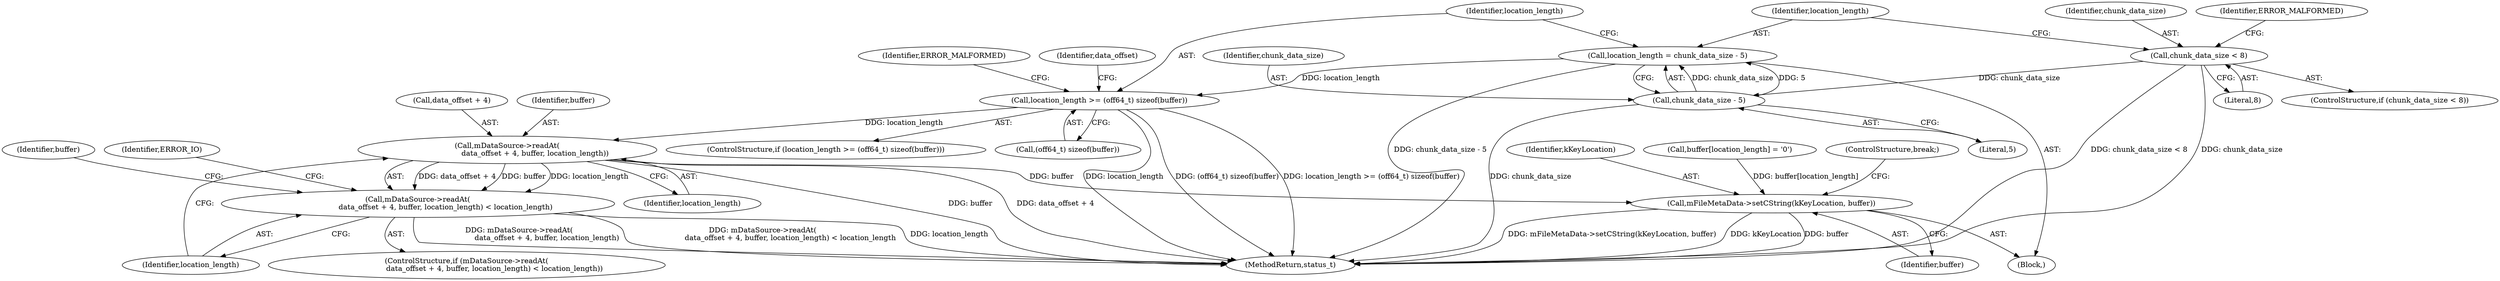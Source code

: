 digraph "0_Android_e7142a0703bc93f75e213e96ebc19000022afed9@API" {
"1002217" [label="(Call,mDataSource->readAt(\n                        data_offset + 4, buffer, location_length))"];
"1002206" [label="(Call,location_length >= (off64_t) sizeof(buffer))"];
"1002200" [label="(Call,location_length = chunk_data_size - 5)"];
"1002202" [label="(Call,chunk_data_size - 5)"];
"1002192" [label="(Call,chunk_data_size < 8)"];
"1002216" [label="(Call,mDataSource->readAt(\n                        data_offset + 4, buffer, location_length) < location_length)"];
"1002232" [label="(Call,mFileMetaData->setCString(kKeyLocation, buffer))"];
"1002217" [label="(Call,mDataSource->readAt(\n                        data_offset + 4, buffer, location_length))"];
"1002191" [label="(ControlStructure,if (chunk_data_size < 8))"];
"1002229" [label="(Identifier,buffer)"];
"1002227" [label="(Call,buffer[location_length] = '\0')"];
"1002200" [label="(Call,location_length = chunk_data_size - 5)"];
"1002207" [label="(Identifier,location_length)"];
"1002216" [label="(Call,mDataSource->readAt(\n                        data_offset + 4, buffer, location_length) < location_length)"];
"1002222" [label="(Identifier,location_length)"];
"1002215" [label="(ControlStructure,if (mDataSource->readAt(\n                        data_offset + 4, buffer, location_length) < location_length))"];
"1002193" [label="(Identifier,chunk_data_size)"];
"1002214" [label="(Identifier,ERROR_MALFORMED)"];
"1002232" [label="(Call,mFileMetaData->setCString(kKeyLocation, buffer))"];
"1002205" [label="(ControlStructure,if (location_length >= (off64_t) sizeof(buffer)))"];
"1002223" [label="(Identifier,location_length)"];
"1002219" [label="(Identifier,data_offset)"];
"1002208" [label="(Call,(off64_t) sizeof(buffer))"];
"1002234" [label="(Identifier,buffer)"];
"1002202" [label="(Call,chunk_data_size - 5)"];
"1003275" [label="(MethodReturn,status_t)"];
"1002218" [label="(Call,data_offset + 4)"];
"1002194" [label="(Literal,8)"];
"1002235" [label="(ControlStructure,break;)"];
"1002233" [label="(Identifier,kKeyLocation)"];
"1002204" [label="(Literal,5)"];
"1002221" [label="(Identifier,buffer)"];
"1002206" [label="(Call,location_length >= (off64_t) sizeof(buffer))"];
"1002226" [label="(Identifier,ERROR_IO)"];
"1002197" [label="(Identifier,ERROR_MALFORMED)"];
"1002201" [label="(Identifier,location_length)"];
"1002186" [label="(Block,)"];
"1002203" [label="(Identifier,chunk_data_size)"];
"1002192" [label="(Call,chunk_data_size < 8)"];
"1002217" -> "1002216"  [label="AST: "];
"1002217" -> "1002222"  [label="CFG: "];
"1002218" -> "1002217"  [label="AST: "];
"1002221" -> "1002217"  [label="AST: "];
"1002222" -> "1002217"  [label="AST: "];
"1002223" -> "1002217"  [label="CFG: "];
"1002217" -> "1003275"  [label="DDG: buffer"];
"1002217" -> "1003275"  [label="DDG: data_offset + 4"];
"1002217" -> "1002216"  [label="DDG: data_offset + 4"];
"1002217" -> "1002216"  [label="DDG: buffer"];
"1002217" -> "1002216"  [label="DDG: location_length"];
"1002206" -> "1002217"  [label="DDG: location_length"];
"1002217" -> "1002232"  [label="DDG: buffer"];
"1002206" -> "1002205"  [label="AST: "];
"1002206" -> "1002208"  [label="CFG: "];
"1002207" -> "1002206"  [label="AST: "];
"1002208" -> "1002206"  [label="AST: "];
"1002214" -> "1002206"  [label="CFG: "];
"1002219" -> "1002206"  [label="CFG: "];
"1002206" -> "1003275"  [label="DDG: location_length"];
"1002206" -> "1003275"  [label="DDG: (off64_t) sizeof(buffer)"];
"1002206" -> "1003275"  [label="DDG: location_length >= (off64_t) sizeof(buffer)"];
"1002200" -> "1002206"  [label="DDG: location_length"];
"1002200" -> "1002186"  [label="AST: "];
"1002200" -> "1002202"  [label="CFG: "];
"1002201" -> "1002200"  [label="AST: "];
"1002202" -> "1002200"  [label="AST: "];
"1002207" -> "1002200"  [label="CFG: "];
"1002200" -> "1003275"  [label="DDG: chunk_data_size - 5"];
"1002202" -> "1002200"  [label="DDG: chunk_data_size"];
"1002202" -> "1002200"  [label="DDG: 5"];
"1002202" -> "1002204"  [label="CFG: "];
"1002203" -> "1002202"  [label="AST: "];
"1002204" -> "1002202"  [label="AST: "];
"1002202" -> "1003275"  [label="DDG: chunk_data_size"];
"1002192" -> "1002202"  [label="DDG: chunk_data_size"];
"1002192" -> "1002191"  [label="AST: "];
"1002192" -> "1002194"  [label="CFG: "];
"1002193" -> "1002192"  [label="AST: "];
"1002194" -> "1002192"  [label="AST: "];
"1002197" -> "1002192"  [label="CFG: "];
"1002201" -> "1002192"  [label="CFG: "];
"1002192" -> "1003275"  [label="DDG: chunk_data_size < 8"];
"1002192" -> "1003275"  [label="DDG: chunk_data_size"];
"1002216" -> "1002215"  [label="AST: "];
"1002216" -> "1002223"  [label="CFG: "];
"1002223" -> "1002216"  [label="AST: "];
"1002226" -> "1002216"  [label="CFG: "];
"1002229" -> "1002216"  [label="CFG: "];
"1002216" -> "1003275"  [label="DDG: location_length"];
"1002216" -> "1003275"  [label="DDG: mDataSource->readAt(\n                        data_offset + 4, buffer, location_length)"];
"1002216" -> "1003275"  [label="DDG: mDataSource->readAt(\n                        data_offset + 4, buffer, location_length) < location_length"];
"1002232" -> "1002186"  [label="AST: "];
"1002232" -> "1002234"  [label="CFG: "];
"1002233" -> "1002232"  [label="AST: "];
"1002234" -> "1002232"  [label="AST: "];
"1002235" -> "1002232"  [label="CFG: "];
"1002232" -> "1003275"  [label="DDG: kKeyLocation"];
"1002232" -> "1003275"  [label="DDG: buffer"];
"1002232" -> "1003275"  [label="DDG: mFileMetaData->setCString(kKeyLocation, buffer)"];
"1002227" -> "1002232"  [label="DDG: buffer[location_length]"];
}
